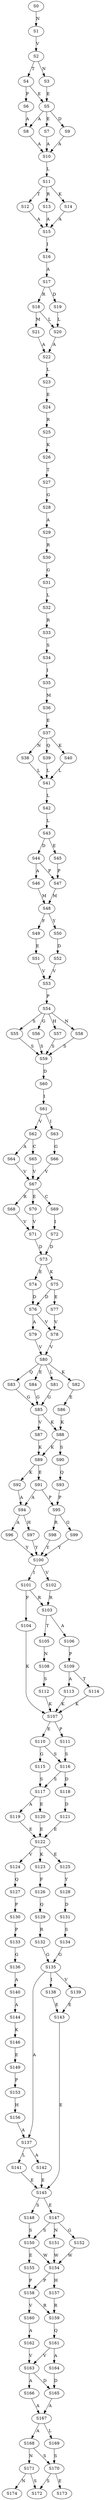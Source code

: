 strict digraph  {
	S0 -> S1 [ label = N ];
	S1 -> S2 [ label = V ];
	S2 -> S3 [ label = N ];
	S2 -> S4 [ label = T ];
	S3 -> S5 [ label = E ];
	S4 -> S6 [ label = P ];
	S4 -> S5 [ label = E ];
	S5 -> S7 [ label = E ];
	S5 -> S8 [ label = A ];
	S5 -> S9 [ label = D ];
	S6 -> S8 [ label = A ];
	S7 -> S10 [ label = A ];
	S8 -> S10 [ label = A ];
	S9 -> S10 [ label = A ];
	S10 -> S11 [ label = L ];
	S11 -> S12 [ label = T ];
	S11 -> S13 [ label = R ];
	S11 -> S14 [ label = K ];
	S12 -> S15 [ label = A ];
	S13 -> S15 [ label = A ];
	S14 -> S15 [ label = A ];
	S15 -> S16 [ label = I ];
	S16 -> S17 [ label = A ];
	S17 -> S18 [ label = R ];
	S17 -> S19 [ label = D ];
	S18 -> S20 [ label = L ];
	S18 -> S21 [ label = M ];
	S19 -> S20 [ label = L ];
	S20 -> S22 [ label = A ];
	S21 -> S22 [ label = A ];
	S22 -> S23 [ label = L ];
	S23 -> S24 [ label = E ];
	S24 -> S25 [ label = R ];
	S25 -> S26 [ label = K ];
	S26 -> S27 [ label = T ];
	S27 -> S28 [ label = G ];
	S28 -> S29 [ label = A ];
	S29 -> S30 [ label = R ];
	S30 -> S31 [ label = G ];
	S31 -> S32 [ label = L ];
	S32 -> S33 [ label = R ];
	S33 -> S34 [ label = S ];
	S34 -> S35 [ label = I ];
	S35 -> S36 [ label = M ];
	S36 -> S37 [ label = E ];
	S37 -> S38 [ label = N ];
	S37 -> S39 [ label = Q ];
	S37 -> S40 [ label = K ];
	S38 -> S41 [ label = L ];
	S39 -> S41 [ label = L ];
	S40 -> S41 [ label = L ];
	S41 -> S42 [ label = L ];
	S42 -> S43 [ label = L ];
	S43 -> S44 [ label = D ];
	S43 -> S45 [ label = E ];
	S44 -> S46 [ label = A ];
	S44 -> S47 [ label = P ];
	S45 -> S47 [ label = P ];
	S46 -> S48 [ label = M ];
	S47 -> S48 [ label = M ];
	S48 -> S49 [ label = F ];
	S48 -> S50 [ label = Y ];
	S49 -> S51 [ label = E ];
	S50 -> S52 [ label = D ];
	S51 -> S53 [ label = V ];
	S52 -> S53 [ label = V ];
	S53 -> S54 [ label = P ];
	S54 -> S55 [ label = S ];
	S54 -> S56 [ label = G ];
	S54 -> S57 [ label = H ];
	S54 -> S58 [ label = N ];
	S55 -> S59 [ label = S ];
	S56 -> S59 [ label = S ];
	S57 -> S59 [ label = S ];
	S58 -> S59 [ label = S ];
	S59 -> S60 [ label = D ];
	S60 -> S61 [ label = I ];
	S61 -> S62 [ label = V ];
	S61 -> S63 [ label = I ];
	S62 -> S64 [ label = A ];
	S62 -> S65 [ label = C ];
	S63 -> S66 [ label = G ];
	S64 -> S67 [ label = V ];
	S65 -> S67 [ label = V ];
	S66 -> S67 [ label = V ];
	S67 -> S68 [ label = R ];
	S67 -> S69 [ label = C ];
	S67 -> S70 [ label = E ];
	S68 -> S71 [ label = V ];
	S69 -> S72 [ label = I ];
	S70 -> S71 [ label = V ];
	S71 -> S73 [ label = D ];
	S72 -> S73 [ label = D ];
	S73 -> S74 [ label = E ];
	S73 -> S75 [ label = K ];
	S74 -> S76 [ label = D ];
	S75 -> S76 [ label = D ];
	S75 -> S77 [ label = E ];
	S76 -> S78 [ label = V ];
	S76 -> S79 [ label = A ];
	S77 -> S78 [ label = V ];
	S78 -> S80 [ label = V ];
	S79 -> S80 [ label = V ];
	S80 -> S81 [ label = L ];
	S80 -> S82 [ label = K ];
	S80 -> S83 [ label = Q ];
	S80 -> S84 [ label = E ];
	S81 -> S85 [ label = G ];
	S82 -> S86 [ label = E ];
	S83 -> S85 [ label = G ];
	S84 -> S85 [ label = G ];
	S85 -> S87 [ label = V ];
	S85 -> S88 [ label = K ];
	S86 -> S88 [ label = K ];
	S87 -> S89 [ label = K ];
	S88 -> S89 [ label = K ];
	S88 -> S90 [ label = S ];
	S89 -> S91 [ label = E ];
	S89 -> S92 [ label = K ];
	S90 -> S93 [ label = Q ];
	S91 -> S94 [ label = A ];
	S91 -> S95 [ label = P ];
	S92 -> S94 [ label = A ];
	S93 -> S95 [ label = P ];
	S94 -> S96 [ label = A ];
	S94 -> S97 [ label = H ];
	S95 -> S98 [ label = R ];
	S95 -> S99 [ label = G ];
	S96 -> S100 [ label = Y ];
	S97 -> S100 [ label = Y ];
	S98 -> S100 [ label = Y ];
	S99 -> S100 [ label = Y ];
	S100 -> S101 [ label = I ];
	S100 -> S102 [ label = V ];
	S101 -> S103 [ label = R ];
	S101 -> S104 [ label = F ];
	S102 -> S103 [ label = R ];
	S103 -> S105 [ label = T ];
	S103 -> S106 [ label = A ];
	S104 -> S107 [ label = K ];
	S105 -> S108 [ label = N ];
	S106 -> S109 [ label = P ];
	S107 -> S110 [ label = E ];
	S107 -> S111 [ label = P ];
	S108 -> S112 [ label = S ];
	S109 -> S113 [ label = A ];
	S109 -> S114 [ label = T ];
	S110 -> S115 [ label = G ];
	S110 -> S116 [ label = S ];
	S111 -> S116 [ label = S ];
	S112 -> S107 [ label = K ];
	S113 -> S107 [ label = K ];
	S114 -> S107 [ label = K ];
	S115 -> S117 [ label = S ];
	S116 -> S118 [ label = D ];
	S116 -> S117 [ label = S ];
	S117 -> S119 [ label = A ];
	S117 -> S120 [ label = E ];
	S118 -> S121 [ label = D ];
	S119 -> S122 [ label = E ];
	S120 -> S122 [ label = E ];
	S121 -> S122 [ label = E ];
	S122 -> S123 [ label = K ];
	S122 -> S124 [ label = V ];
	S122 -> S125 [ label = E ];
	S123 -> S126 [ label = F ];
	S124 -> S127 [ label = Q ];
	S125 -> S128 [ label = Y ];
	S126 -> S129 [ label = Q ];
	S127 -> S130 [ label = P ];
	S128 -> S131 [ label = D ];
	S129 -> S132 [ label = R ];
	S130 -> S133 [ label = P ];
	S131 -> S134 [ label = S ];
	S132 -> S135 [ label = G ];
	S133 -> S136 [ label = G ];
	S134 -> S135 [ label = G ];
	S135 -> S137 [ label = A ];
	S135 -> S138 [ label = I ];
	S135 -> S139 [ label = V ];
	S136 -> S140 [ label = A ];
	S137 -> S141 [ label = L ];
	S137 -> S142 [ label = A ];
	S138 -> S143 [ label = E ];
	S139 -> S143 [ label = E ];
	S140 -> S144 [ label = A ];
	S141 -> S145 [ label = E ];
	S142 -> S145 [ label = E ];
	S143 -> S145 [ label = E ];
	S144 -> S146 [ label = K ];
	S145 -> S147 [ label = E ];
	S145 -> S148 [ label = S ];
	S146 -> S149 [ label = E ];
	S147 -> S150 [ label = S ];
	S147 -> S151 [ label = N ];
	S147 -> S152 [ label = G ];
	S148 -> S150 [ label = S ];
	S149 -> S153 [ label = P ];
	S150 -> S154 [ label = W ];
	S150 -> S155 [ label = E ];
	S151 -> S154 [ label = W ];
	S152 -> S154 [ label = W ];
	S153 -> S156 [ label = H ];
	S154 -> S157 [ label = H ];
	S154 -> S158 [ label = P ];
	S155 -> S158 [ label = P ];
	S156 -> S137 [ label = A ];
	S157 -> S159 [ label = R ];
	S158 -> S160 [ label = V ];
	S158 -> S159 [ label = R ];
	S159 -> S161 [ label = Q ];
	S160 -> S162 [ label = A ];
	S161 -> S163 [ label = V ];
	S161 -> S164 [ label = A ];
	S162 -> S163 [ label = V ];
	S163 -> S165 [ label = D ];
	S163 -> S166 [ label = A ];
	S164 -> S165 [ label = D ];
	S165 -> S167 [ label = A ];
	S166 -> S167 [ label = A ];
	S167 -> S168 [ label = A ];
	S167 -> S169 [ label = L ];
	S168 -> S170 [ label = S ];
	S168 -> S171 [ label = N ];
	S169 -> S170 [ label = S ];
	S170 -> S172 [ label = S ];
	S170 -> S173 [ label = E ];
	S171 -> S174 [ label = N ];
	S171 -> S172 [ label = S ];
}

